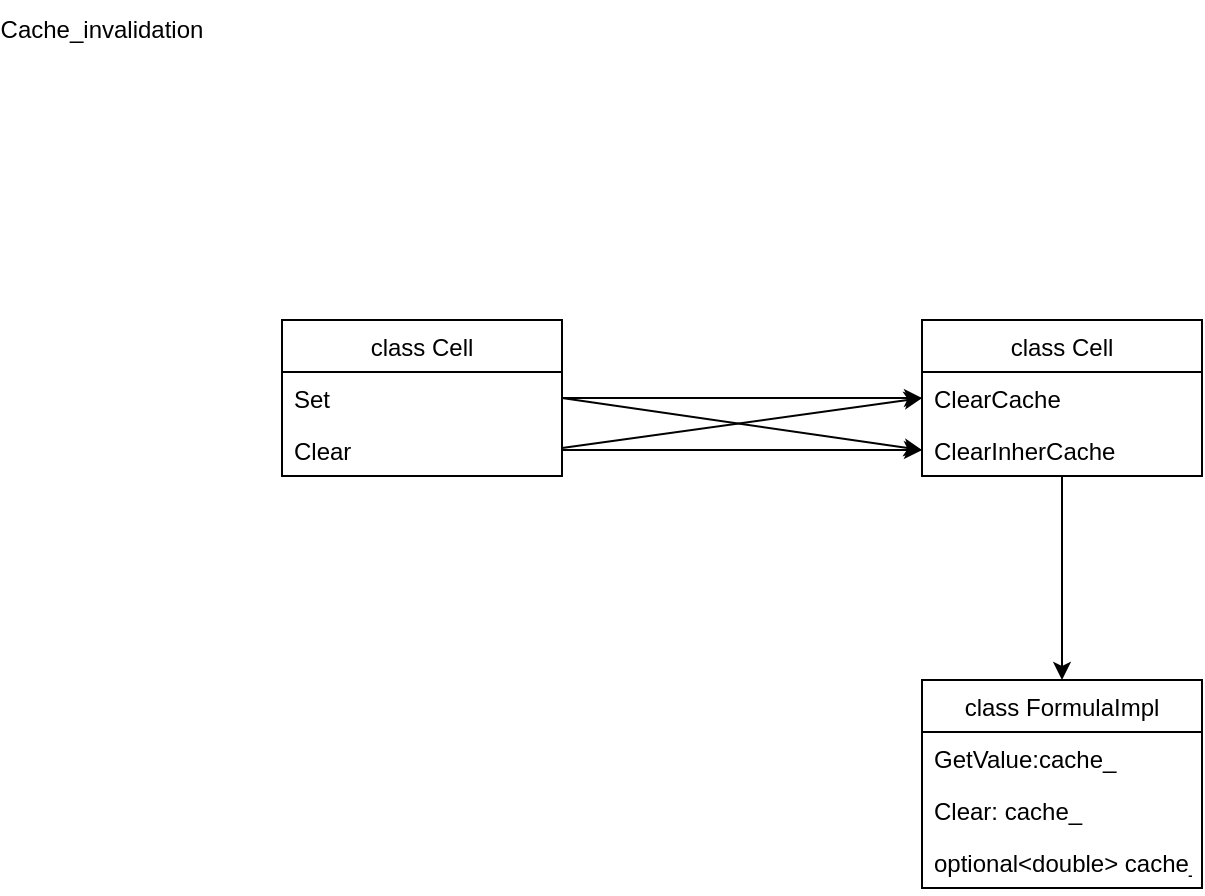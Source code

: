 <mxfile version="20.0.4" type="github">
  <diagram id="C5RBs43oDa-KdzZeNtuy" name="Page-1">
    <mxGraphModel dx="1422" dy="794" grid="1" gridSize="10" guides="1" tooltips="1" connect="1" arrows="1" fold="1" page="1" pageScale="1" pageWidth="827" pageHeight="1169" math="0" shadow="0">
      <root>
        <mxCell id="WIyWlLk6GJQsqaUBKTNV-0" />
        <mxCell id="WIyWlLk6GJQsqaUBKTNV-1" parent="WIyWlLk6GJQsqaUBKTNV-0" />
        <mxCell id="1q_Pdsnq04RxZ8-s-3Dt-0" value="class Cell" style="swimlane;fontStyle=0;childLayout=stackLayout;horizontal=1;startSize=26;fillColor=none;horizontalStack=0;resizeParent=1;resizeParentMax=0;resizeLast=0;collapsible=1;marginBottom=0;" vertex="1" parent="WIyWlLk6GJQsqaUBKTNV-1">
          <mxGeometry x="160" y="170" width="140" height="78" as="geometry" />
        </mxCell>
        <mxCell id="1q_Pdsnq04RxZ8-s-3Dt-1" value="Set" style="text;strokeColor=none;fillColor=none;align=left;verticalAlign=top;spacingLeft=4;spacingRight=4;overflow=hidden;rotatable=0;points=[[0,0.5],[1,0.5]];portConstraint=eastwest;" vertex="1" parent="1q_Pdsnq04RxZ8-s-3Dt-0">
          <mxGeometry y="26" width="140" height="26" as="geometry" />
        </mxCell>
        <mxCell id="1q_Pdsnq04RxZ8-s-3Dt-2" value="Clear" style="text;strokeColor=none;fillColor=none;align=left;verticalAlign=top;spacingLeft=4;spacingRight=4;overflow=hidden;rotatable=0;points=[[0,0.5],[1,0.5]];portConstraint=eastwest;" vertex="1" parent="1q_Pdsnq04RxZ8-s-3Dt-0">
          <mxGeometry y="52" width="140" height="26" as="geometry" />
        </mxCell>
        <mxCell id="1q_Pdsnq04RxZ8-s-3Dt-17" style="edgeStyle=orthogonalEdgeStyle;rounded=0;orthogonalLoop=1;jettySize=auto;html=1;entryX=0.5;entryY=0;entryDx=0;entryDy=0;" edge="1" parent="WIyWlLk6GJQsqaUBKTNV-1" source="1q_Pdsnq04RxZ8-s-3Dt-4" target="1q_Pdsnq04RxZ8-s-3Dt-7">
          <mxGeometry relative="1" as="geometry" />
        </mxCell>
        <mxCell id="1q_Pdsnq04RxZ8-s-3Dt-4" value="class Cell" style="swimlane;fontStyle=0;childLayout=stackLayout;horizontal=1;startSize=26;fillColor=none;horizontalStack=0;resizeParent=1;resizeParentMax=0;resizeLast=0;collapsible=1;marginBottom=0;" vertex="1" parent="WIyWlLk6GJQsqaUBKTNV-1">
          <mxGeometry x="480" y="170" width="140" height="78" as="geometry" />
        </mxCell>
        <mxCell id="1q_Pdsnq04RxZ8-s-3Dt-5" value="ClearCache" style="text;strokeColor=none;fillColor=none;align=left;verticalAlign=top;spacingLeft=4;spacingRight=4;overflow=hidden;rotatable=0;points=[[0,0.5],[1,0.5]];portConstraint=eastwest;" vertex="1" parent="1q_Pdsnq04RxZ8-s-3Dt-4">
          <mxGeometry y="26" width="140" height="26" as="geometry" />
        </mxCell>
        <mxCell id="1q_Pdsnq04RxZ8-s-3Dt-6" value="ClearInherCache" style="text;strokeColor=none;fillColor=none;align=left;verticalAlign=top;spacingLeft=4;spacingRight=4;overflow=hidden;rotatable=0;points=[[0,0.5],[1,0.5]];portConstraint=eastwest;" vertex="1" parent="1q_Pdsnq04RxZ8-s-3Dt-4">
          <mxGeometry y="52" width="140" height="26" as="geometry" />
        </mxCell>
        <mxCell id="1q_Pdsnq04RxZ8-s-3Dt-7" value="class FormulaImpl" style="swimlane;fontStyle=0;childLayout=stackLayout;horizontal=1;startSize=26;fillColor=none;horizontalStack=0;resizeParent=1;resizeParentMax=0;resizeLast=0;collapsible=1;marginBottom=0;" vertex="1" parent="WIyWlLk6GJQsqaUBKTNV-1">
          <mxGeometry x="480" y="350" width="140" height="104" as="geometry" />
        </mxCell>
        <mxCell id="1q_Pdsnq04RxZ8-s-3Dt-8" value="GetValue:cache_ " style="text;strokeColor=none;fillColor=none;align=left;verticalAlign=top;spacingLeft=4;spacingRight=4;overflow=hidden;rotatable=0;points=[[0,0.5],[1,0.5]];portConstraint=eastwest;" vertex="1" parent="1q_Pdsnq04RxZ8-s-3Dt-7">
          <mxGeometry y="26" width="140" height="26" as="geometry" />
        </mxCell>
        <mxCell id="1q_Pdsnq04RxZ8-s-3Dt-9" value="Clear: cache_" style="text;strokeColor=none;fillColor=none;align=left;verticalAlign=top;spacingLeft=4;spacingRight=4;overflow=hidden;rotatable=0;points=[[0,0.5],[1,0.5]];portConstraint=eastwest;" vertex="1" parent="1q_Pdsnq04RxZ8-s-3Dt-7">
          <mxGeometry y="52" width="140" height="26" as="geometry" />
        </mxCell>
        <mxCell id="1q_Pdsnq04RxZ8-s-3Dt-10" value="optional&lt;double&gt; cache_" style="text;strokeColor=none;fillColor=none;align=left;verticalAlign=top;spacingLeft=4;spacingRight=4;overflow=hidden;rotatable=0;points=[[0,0.5],[1,0.5]];portConstraint=eastwest;" vertex="1" parent="1q_Pdsnq04RxZ8-s-3Dt-7">
          <mxGeometry y="78" width="140" height="26" as="geometry" />
        </mxCell>
        <mxCell id="1q_Pdsnq04RxZ8-s-3Dt-11" value="Cache_invalidation" style="text;html=1;strokeColor=none;fillColor=none;align=center;verticalAlign=middle;whiteSpace=wrap;rounded=0;" vertex="1" parent="WIyWlLk6GJQsqaUBKTNV-1">
          <mxGeometry x="40" y="10" width="60" height="30" as="geometry" />
        </mxCell>
        <mxCell id="1q_Pdsnq04RxZ8-s-3Dt-12" style="edgeStyle=orthogonalEdgeStyle;rounded=0;orthogonalLoop=1;jettySize=auto;html=1;exitX=1;exitY=0.5;exitDx=0;exitDy=0;entryX=0;entryY=0.5;entryDx=0;entryDy=0;" edge="1" parent="WIyWlLk6GJQsqaUBKTNV-1" source="1q_Pdsnq04RxZ8-s-3Dt-1" target="1q_Pdsnq04RxZ8-s-3Dt-5">
          <mxGeometry relative="1" as="geometry" />
        </mxCell>
        <mxCell id="1q_Pdsnq04RxZ8-s-3Dt-14" style="edgeStyle=orthogonalEdgeStyle;rounded=0;orthogonalLoop=1;jettySize=auto;html=1;entryX=0;entryY=0.5;entryDx=0;entryDy=0;" edge="1" parent="WIyWlLk6GJQsqaUBKTNV-1" source="1q_Pdsnq04RxZ8-s-3Dt-2" target="1q_Pdsnq04RxZ8-s-3Dt-6">
          <mxGeometry relative="1" as="geometry" />
        </mxCell>
        <mxCell id="1q_Pdsnq04RxZ8-s-3Dt-15" value="" style="endArrow=classic;html=1;rounded=0;entryX=0;entryY=0.5;entryDx=0;entryDy=0;" edge="1" parent="WIyWlLk6GJQsqaUBKTNV-1" target="1q_Pdsnq04RxZ8-s-3Dt-5">
          <mxGeometry width="50" height="50" relative="1" as="geometry">
            <mxPoint x="300" y="234" as="sourcePoint" />
            <mxPoint x="350" y="184" as="targetPoint" />
          </mxGeometry>
        </mxCell>
        <mxCell id="1q_Pdsnq04RxZ8-s-3Dt-16" value="" style="endArrow=classic;html=1;rounded=0;exitX=1;exitY=0.5;exitDx=0;exitDy=0;entryX=0;entryY=0.5;entryDx=0;entryDy=0;" edge="1" parent="WIyWlLk6GJQsqaUBKTNV-1" source="1q_Pdsnq04RxZ8-s-3Dt-1" target="1q_Pdsnq04RxZ8-s-3Dt-6">
          <mxGeometry width="50" height="50" relative="1" as="geometry">
            <mxPoint x="390" y="230" as="sourcePoint" />
            <mxPoint x="440" y="180" as="targetPoint" />
          </mxGeometry>
        </mxCell>
      </root>
    </mxGraphModel>
  </diagram>
</mxfile>
